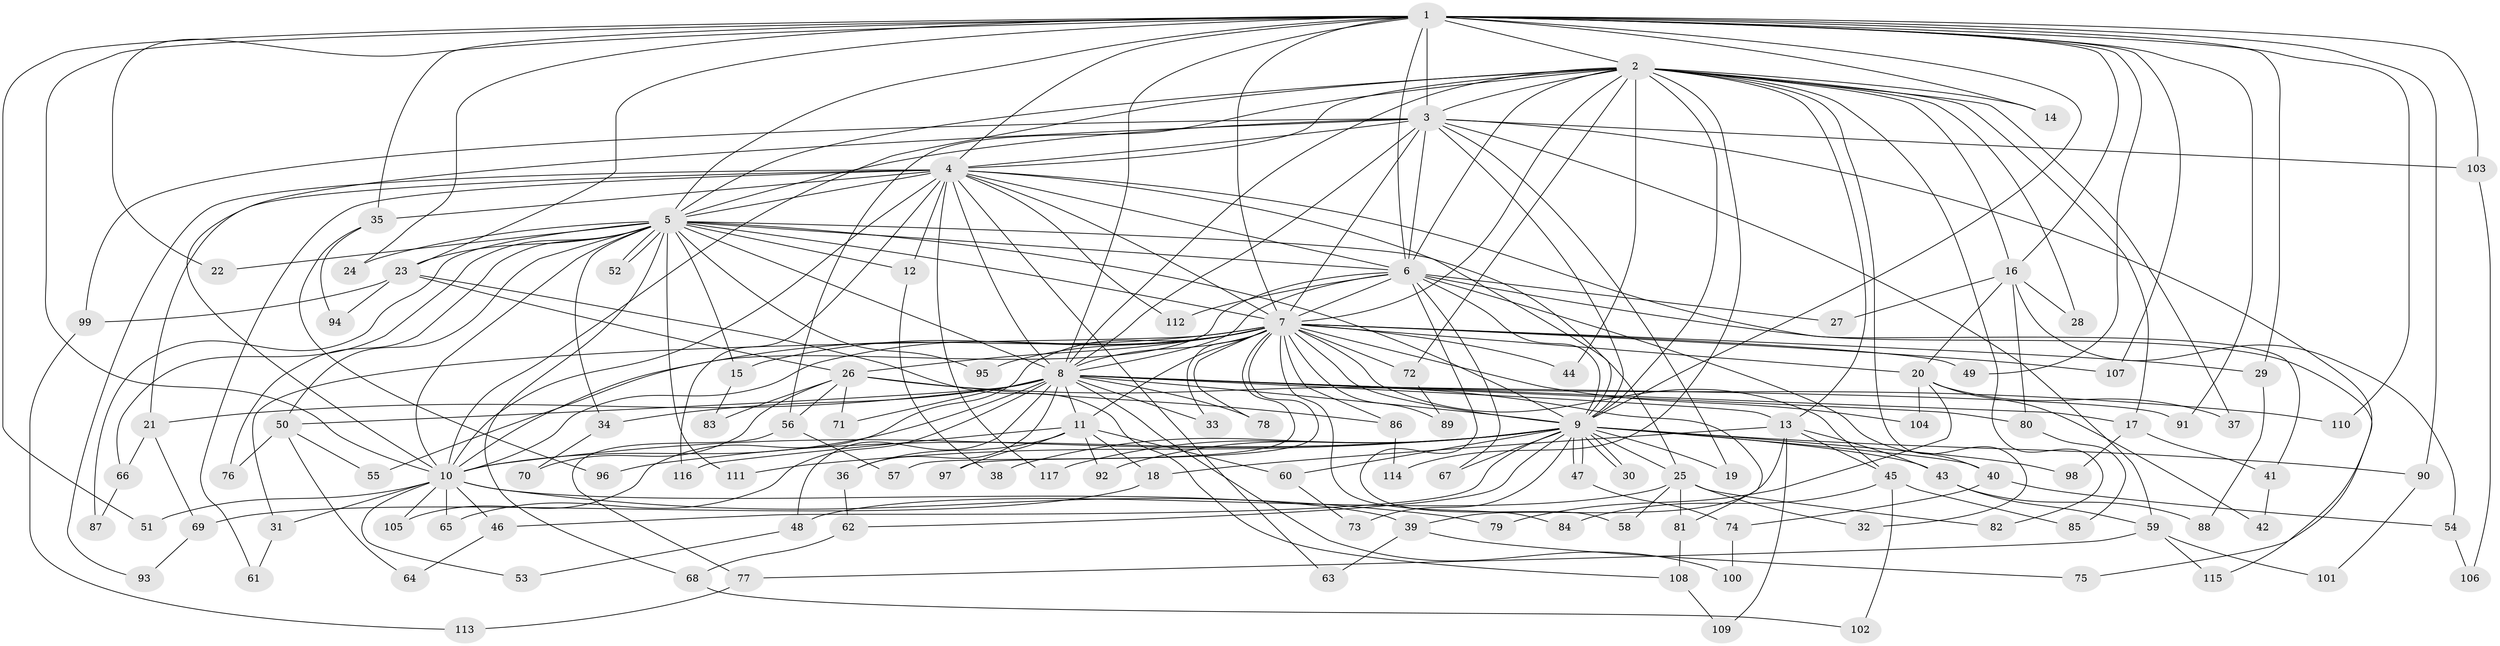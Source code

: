 // Generated by graph-tools (version 1.1) at 2025/10/02/27/25 16:10:58]
// undirected, 117 vertices, 259 edges
graph export_dot {
graph [start="1"]
  node [color=gray90,style=filled];
  1;
  2;
  3;
  4;
  5;
  6;
  7;
  8;
  9;
  10;
  11;
  12;
  13;
  14;
  15;
  16;
  17;
  18;
  19;
  20;
  21;
  22;
  23;
  24;
  25;
  26;
  27;
  28;
  29;
  30;
  31;
  32;
  33;
  34;
  35;
  36;
  37;
  38;
  39;
  40;
  41;
  42;
  43;
  44;
  45;
  46;
  47;
  48;
  49;
  50;
  51;
  52;
  53;
  54;
  55;
  56;
  57;
  58;
  59;
  60;
  61;
  62;
  63;
  64;
  65;
  66;
  67;
  68;
  69;
  70;
  71;
  72;
  73;
  74;
  75;
  76;
  77;
  78;
  79;
  80;
  81;
  82;
  83;
  84;
  85;
  86;
  87;
  88;
  89;
  90;
  91;
  92;
  93;
  94;
  95;
  96;
  97;
  98;
  99;
  100;
  101;
  102;
  103;
  104;
  105;
  106;
  107;
  108;
  109;
  110;
  111;
  112;
  113;
  114;
  115;
  116;
  117;
  1 -- 2;
  1 -- 3;
  1 -- 4;
  1 -- 5;
  1 -- 6;
  1 -- 7;
  1 -- 8;
  1 -- 9;
  1 -- 10;
  1 -- 14;
  1 -- 16;
  1 -- 22;
  1 -- 23;
  1 -- 24;
  1 -- 29;
  1 -- 35;
  1 -- 49;
  1 -- 51;
  1 -- 90;
  1 -- 91;
  1 -- 103;
  1 -- 107;
  1 -- 110;
  2 -- 3;
  2 -- 4;
  2 -- 5;
  2 -- 6;
  2 -- 7;
  2 -- 8;
  2 -- 9;
  2 -- 10;
  2 -- 13;
  2 -- 14;
  2 -- 16;
  2 -- 17;
  2 -- 28;
  2 -- 32;
  2 -- 37;
  2 -- 44;
  2 -- 56;
  2 -- 72;
  2 -- 82;
  2 -- 114;
  3 -- 4;
  3 -- 5;
  3 -- 6;
  3 -- 7;
  3 -- 8;
  3 -- 9;
  3 -- 10;
  3 -- 19;
  3 -- 59;
  3 -- 75;
  3 -- 99;
  3 -- 103;
  4 -- 5;
  4 -- 6;
  4 -- 7;
  4 -- 8;
  4 -- 9;
  4 -- 10;
  4 -- 12;
  4 -- 21;
  4 -- 35;
  4 -- 41;
  4 -- 61;
  4 -- 63;
  4 -- 93;
  4 -- 112;
  4 -- 116;
  4 -- 117;
  5 -- 6;
  5 -- 7;
  5 -- 8;
  5 -- 9;
  5 -- 10;
  5 -- 12;
  5 -- 15;
  5 -- 22;
  5 -- 23;
  5 -- 24;
  5 -- 25;
  5 -- 34;
  5 -- 50;
  5 -- 52;
  5 -- 52;
  5 -- 66;
  5 -- 68;
  5 -- 76;
  5 -- 87;
  5 -- 95;
  5 -- 111;
  6 -- 7;
  6 -- 8;
  6 -- 9;
  6 -- 10;
  6 -- 27;
  6 -- 40;
  6 -- 58;
  6 -- 67;
  6 -- 112;
  6 -- 115;
  7 -- 8;
  7 -- 9;
  7 -- 10;
  7 -- 11;
  7 -- 15;
  7 -- 20;
  7 -- 26;
  7 -- 29;
  7 -- 31;
  7 -- 33;
  7 -- 44;
  7 -- 45;
  7 -- 49;
  7 -- 55;
  7 -- 57;
  7 -- 72;
  7 -- 78;
  7 -- 84;
  7 -- 86;
  7 -- 89;
  7 -- 95;
  7 -- 97;
  7 -- 104;
  7 -- 105;
  7 -- 107;
  8 -- 9;
  8 -- 10;
  8 -- 11;
  8 -- 13;
  8 -- 17;
  8 -- 21;
  8 -- 33;
  8 -- 34;
  8 -- 36;
  8 -- 48;
  8 -- 50;
  8 -- 65;
  8 -- 71;
  8 -- 78;
  8 -- 80;
  8 -- 91;
  8 -- 100;
  8 -- 110;
  9 -- 10;
  9 -- 19;
  9 -- 25;
  9 -- 30;
  9 -- 30;
  9 -- 38;
  9 -- 40;
  9 -- 43;
  9 -- 46;
  9 -- 47;
  9 -- 47;
  9 -- 60;
  9 -- 62;
  9 -- 67;
  9 -- 73;
  9 -- 90;
  9 -- 92;
  9 -- 96;
  9 -- 98;
  9 -- 111;
  9 -- 117;
  10 -- 31;
  10 -- 39;
  10 -- 46;
  10 -- 51;
  10 -- 53;
  10 -- 65;
  10 -- 79;
  10 -- 105;
  11 -- 18;
  11 -- 36;
  11 -- 60;
  11 -- 92;
  11 -- 97;
  11 -- 116;
  12 -- 38;
  13 -- 18;
  13 -- 39;
  13 -- 43;
  13 -- 45;
  13 -- 109;
  15 -- 83;
  16 -- 20;
  16 -- 27;
  16 -- 28;
  16 -- 54;
  16 -- 80;
  17 -- 41;
  17 -- 98;
  18 -- 69;
  20 -- 37;
  20 -- 42;
  20 -- 79;
  20 -- 104;
  21 -- 66;
  21 -- 69;
  23 -- 26;
  23 -- 94;
  23 -- 99;
  23 -- 108;
  25 -- 32;
  25 -- 48;
  25 -- 58;
  25 -- 81;
  25 -- 82;
  26 -- 56;
  26 -- 70;
  26 -- 71;
  26 -- 81;
  26 -- 83;
  26 -- 86;
  29 -- 88;
  31 -- 61;
  34 -- 70;
  35 -- 94;
  35 -- 96;
  36 -- 62;
  39 -- 63;
  39 -- 75;
  40 -- 54;
  40 -- 74;
  41 -- 42;
  43 -- 59;
  43 -- 88;
  45 -- 84;
  45 -- 85;
  45 -- 102;
  46 -- 64;
  47 -- 74;
  48 -- 53;
  50 -- 55;
  50 -- 64;
  50 -- 76;
  54 -- 106;
  56 -- 57;
  56 -- 77;
  59 -- 77;
  59 -- 101;
  59 -- 115;
  60 -- 73;
  62 -- 68;
  66 -- 87;
  68 -- 102;
  69 -- 93;
  72 -- 89;
  74 -- 100;
  77 -- 113;
  80 -- 85;
  81 -- 108;
  86 -- 114;
  90 -- 101;
  99 -- 113;
  103 -- 106;
  108 -- 109;
}
